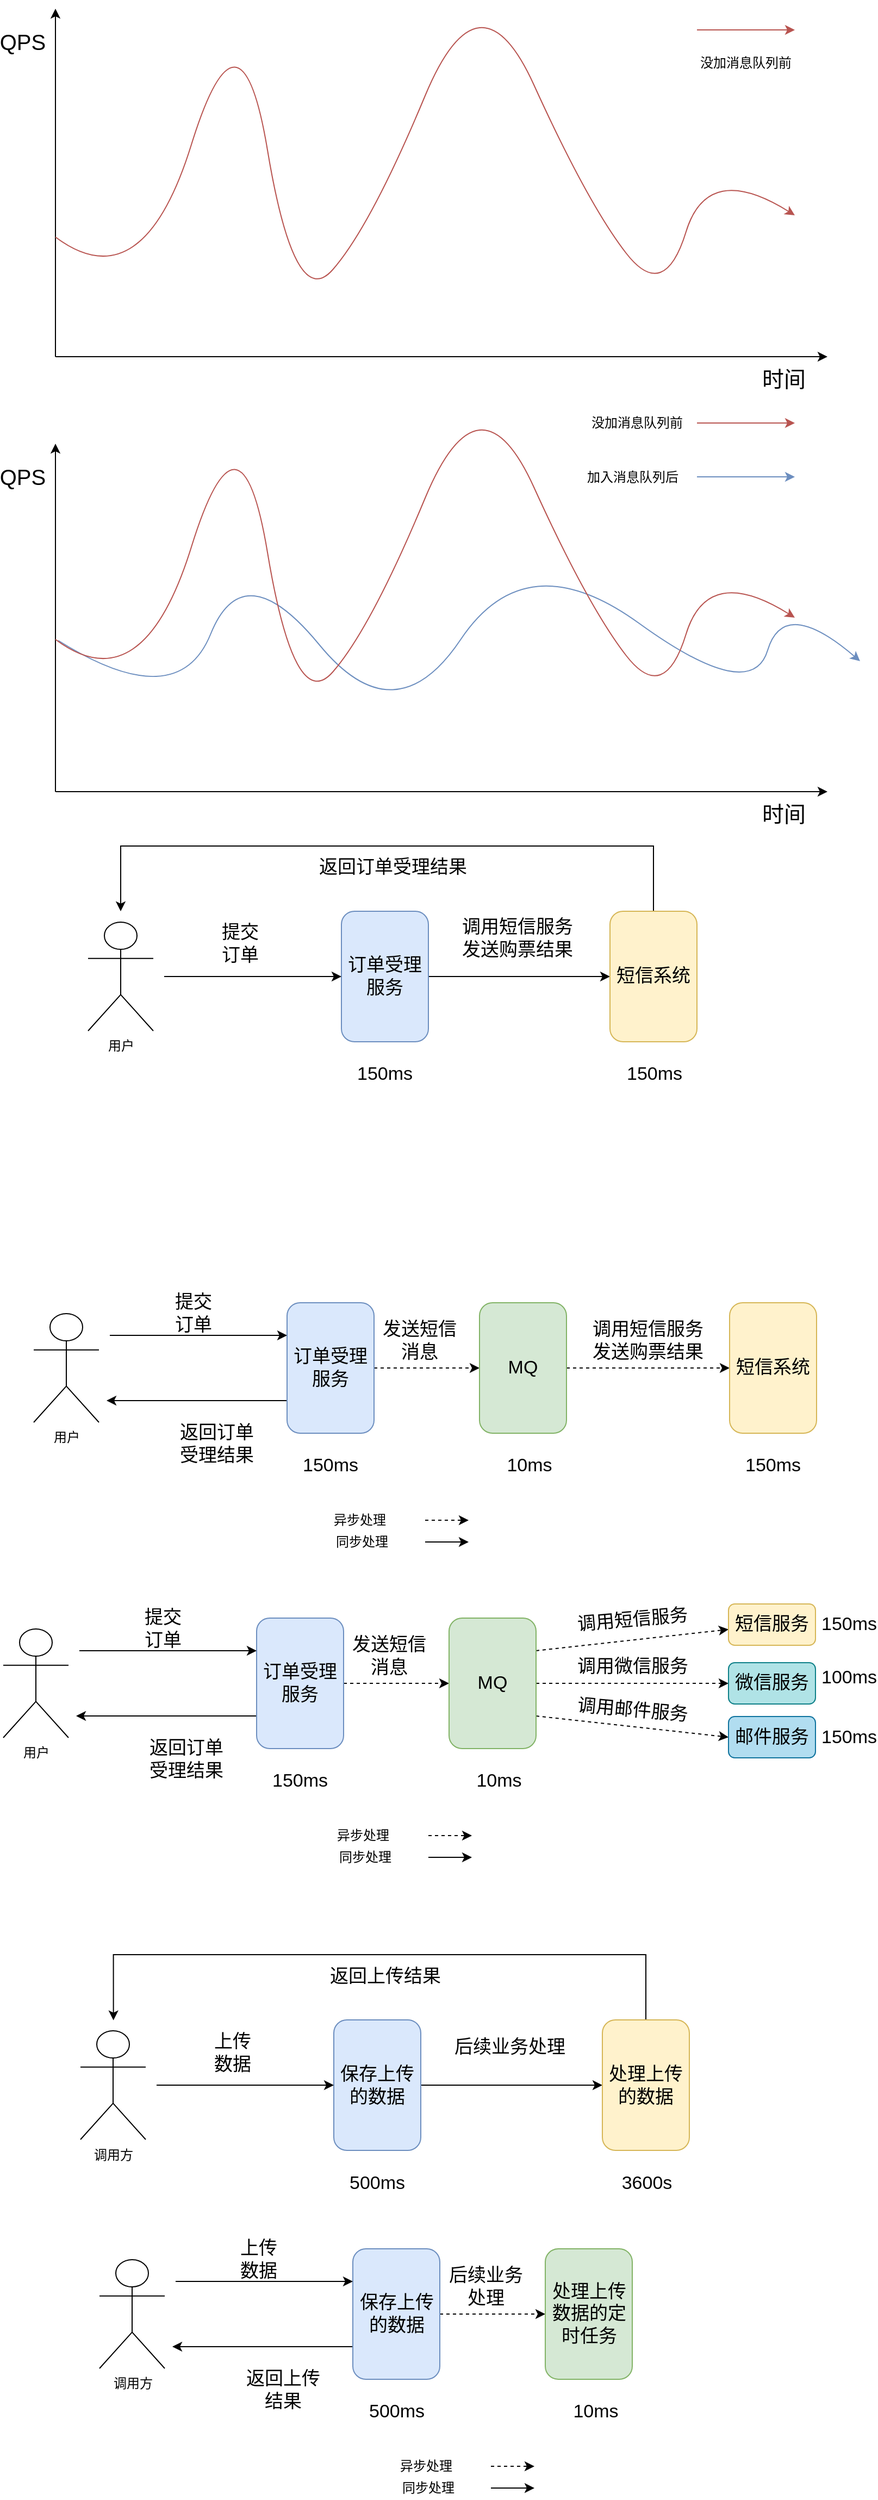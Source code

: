<mxfile version="12.3.2" type="device" pages="1"><diagram id="FUAUka_aY3knrWj-reEh" name="第 1 页"><mxGraphModel dx="853" dy="493" grid="1" gridSize="10" guides="1" tooltips="1" connect="1" arrows="1" fold="1" page="1" pageScale="1" pageWidth="827" pageHeight="1169" math="0" shadow="0"><root><mxCell id="0"/><mxCell id="1" parent="0"/><mxCell id="FGcw_SvWJDPLYaLkChN1-1" value="" style="endArrow=classic;html=1;startArrow=none;startFill=0;endFill=1;" parent="1" edge="1"><mxGeometry width="50" height="50" relative="1" as="geometry"><mxPoint x="70" y="340" as="sourcePoint"/><mxPoint x="70" y="20" as="targetPoint"/></mxGeometry></mxCell><mxCell id="FGcw_SvWJDPLYaLkChN1-2" value="" style="endArrow=classic;html=1;" parent="1" edge="1"><mxGeometry width="50" height="50" relative="1" as="geometry"><mxPoint x="70" y="340" as="sourcePoint"/><mxPoint x="780" y="340" as="targetPoint"/></mxGeometry></mxCell><mxCell id="FGcw_SvWJDPLYaLkChN1-3" value="&lt;span style=&quot;font-size: 20px; text-align: left; background-color: rgb(255, 255, 255);&quot;&gt;QPS&lt;/span&gt;" style="text;html=1;strokeColor=none;fillColor=none;align=center;verticalAlign=middle;whiteSpace=wrap;rounded=0;fontSize=20;" parent="1" vertex="1"><mxGeometry x="20" y="40" width="40" height="20" as="geometry"/></mxCell><mxCell id="FGcw_SvWJDPLYaLkChN1-4" value="时间" style="text;html=1;strokeColor=none;fillColor=none;align=center;verticalAlign=middle;whiteSpace=wrap;rounded=0;fontSize=20;" parent="1" vertex="1"><mxGeometry x="710" y="350" width="60" height="20" as="geometry"/></mxCell><mxCell id="FGcw_SvWJDPLYaLkChN1-7" value="" style="curved=1;endArrow=classic;html=1;fontSize=20;fillColor=#f8cecc;strokeColor=#b85450;" parent="1" edge="1"><mxGeometry width="50" height="50" relative="1" as="geometry"><mxPoint x="70" y="230" as="sourcePoint"/><mxPoint x="750" y="210" as="targetPoint"/><Array as="points"><mxPoint x="150" y="290"/><mxPoint x="240"/><mxPoint x="290" y="300"/><mxPoint x="360" y="220"/><mxPoint x="460" y="-20"/><mxPoint x="560" y="200"/><mxPoint x="630" y="290"/><mxPoint x="670" y="160"/></Array></mxGeometry></mxCell><mxCell id="FGcw_SvWJDPLYaLkChN1-8" value="" style="endArrow=classic;html=1;fontSize=20;fillColor=#f8cecc;strokeColor=#b85450;" parent="1" edge="1"><mxGeometry width="50" height="50" relative="1" as="geometry"><mxPoint x="660" y="39.5" as="sourcePoint"/><mxPoint x="750" y="39.5" as="targetPoint"/></mxGeometry></mxCell><mxCell id="FGcw_SvWJDPLYaLkChN1-9" value="&lt;span style=&quot;font-size: 12px; text-align: left; background-color: rgb(255, 255, 255);&quot;&gt;没加消息队列前&lt;/span&gt;" style="text;html=1;strokeColor=none;fillColor=none;align=center;verticalAlign=middle;whiteSpace=wrap;rounded=0;fontSize=12;" parent="1" vertex="1"><mxGeometry x="660" y="60" width="90" height="20" as="geometry"/></mxCell><mxCell id="FGcw_SvWJDPLYaLkChN1-13" value="" style="endArrow=classic;html=1;startArrow=none;startFill=0;endFill=1;" parent="1" edge="1"><mxGeometry width="50" height="50" relative="1" as="geometry"><mxPoint x="70" y="740" as="sourcePoint"/><mxPoint x="70" y="420" as="targetPoint"/></mxGeometry></mxCell><mxCell id="FGcw_SvWJDPLYaLkChN1-14" value="" style="endArrow=classic;html=1;" parent="1" edge="1"><mxGeometry width="50" height="50" relative="1" as="geometry"><mxPoint x="70" y="740" as="sourcePoint"/><mxPoint x="780" y="740" as="targetPoint"/></mxGeometry></mxCell><mxCell id="FGcw_SvWJDPLYaLkChN1-15" value="&lt;span style=&quot;font-size: 20px; text-align: left; background-color: rgb(255, 255, 255);&quot;&gt;QPS&lt;/span&gt;" style="text;html=1;strokeColor=none;fillColor=none;align=center;verticalAlign=middle;whiteSpace=wrap;rounded=0;fontSize=20;" parent="1" vertex="1"><mxGeometry x="20" y="440" width="40" height="20" as="geometry"/></mxCell><mxCell id="FGcw_SvWJDPLYaLkChN1-16" value="时间" style="text;html=1;strokeColor=none;fillColor=none;align=center;verticalAlign=middle;whiteSpace=wrap;rounded=0;fontSize=20;" parent="1" vertex="1"><mxGeometry x="710" y="750" width="60" height="20" as="geometry"/></mxCell><mxCell id="FGcw_SvWJDPLYaLkChN1-19" value="" style="endArrow=classic;html=1;fontSize=20;fillColor=#dae8fc;strokeColor=#6c8ebf;" parent="1" edge="1"><mxGeometry width="50" height="50" relative="1" as="geometry"><mxPoint x="660" y="450.5" as="sourcePoint"/><mxPoint x="750" y="450.5" as="targetPoint"/></mxGeometry></mxCell><mxCell id="FGcw_SvWJDPLYaLkChN1-20" value="&lt;span style=&quot;font-size: 12px ; text-align: left ; background-color: rgb(255 , 255 , 255)&quot;&gt;加入消息队列后&lt;/span&gt;" style="text;html=1;strokeColor=none;fillColor=none;align=center;verticalAlign=middle;whiteSpace=wrap;rounded=0;fontSize=12;" parent="1" vertex="1"><mxGeometry x="556" y="441" width="90" height="20" as="geometry"/></mxCell><mxCell id="FGcw_SvWJDPLYaLkChN1-23" value="" style="curved=1;endArrow=classic;html=1;fontSize=20;fillColor=#dae8fc;strokeColor=#6c8ebf;" parent="1" edge="1"><mxGeometry width="50" height="50" relative="1" as="geometry"><mxPoint x="72.5" y="601" as="sourcePoint"/><mxPoint x="810" y="620" as="targetPoint"/><Array as="points"><mxPoint x="182.5" y="670"/><mxPoint x="243" y="520"/><mxPoint x="382.5" y="690"/><mxPoint x="503" y="510"/><mxPoint x="710" y="660"/><mxPoint x="740" y="560"/></Array></mxGeometry></mxCell><mxCell id="FGcw_SvWJDPLYaLkChN1-24" value="" style="curved=1;endArrow=classic;html=1;fontSize=20;fillColor=#f8cecc;strokeColor=#b85450;" parent="1" edge="1"><mxGeometry width="50" height="50" relative="1" as="geometry"><mxPoint x="70" y="600" as="sourcePoint"/><mxPoint x="750" y="580" as="targetPoint"/><Array as="points"><mxPoint x="150" y="660"/><mxPoint x="240" y="370"/><mxPoint x="290" y="670"/><mxPoint x="360" y="590"/><mxPoint x="460" y="350"/><mxPoint x="560" y="570"/><mxPoint x="630" y="660"/><mxPoint x="670" y="530"/></Array></mxGeometry></mxCell><mxCell id="FGcw_SvWJDPLYaLkChN1-25" value="" style="endArrow=classic;html=1;fontSize=20;fillColor=#f8cecc;strokeColor=#b85450;" parent="1" edge="1"><mxGeometry width="50" height="50" relative="1" as="geometry"><mxPoint x="660" y="401" as="sourcePoint"/><mxPoint x="750" y="401" as="targetPoint"/></mxGeometry></mxCell><mxCell id="FGcw_SvWJDPLYaLkChN1-26" value="&lt;span style=&quot;font-size: 12px; text-align: left; background-color: rgb(255, 255, 255);&quot;&gt;没加消息队列前&lt;/span&gt;" style="text;html=1;strokeColor=none;fillColor=none;align=center;verticalAlign=middle;whiteSpace=wrap;rounded=0;fontSize=12;" parent="1" vertex="1"><mxGeometry x="560" y="391" width="90" height="20" as="geometry"/></mxCell><mxCell id="FGcw_SvWJDPLYaLkChN1-27" value="用户" style="shape=umlActor;verticalLabelPosition=bottom;labelBackgroundColor=#ffffff;verticalAlign=top;html=1;outlineConnect=0;fontSize=12;" parent="1" vertex="1"><mxGeometry x="100" y="860" width="60" height="100" as="geometry"/></mxCell><mxCell id="FGcw_SvWJDPLYaLkChN1-40" value="" style="edgeStyle=orthogonalEdgeStyle;rounded=0;orthogonalLoop=1;jettySize=auto;html=1;startArrow=none;startFill=0;endArrow=classic;endFill=1;fontSize=17;" parent="1" source="FGcw_SvWJDPLYaLkChN1-32" target="FGcw_SvWJDPLYaLkChN1-39" edge="1"><mxGeometry relative="1" as="geometry"/></mxCell><mxCell id="FGcw_SvWJDPLYaLkChN1-32" value="订单受理服务" style="rounded=1;whiteSpace=wrap;html=1;fontSize=17;fillColor=#dae8fc;strokeColor=#6c8ebf;" parent="1" vertex="1"><mxGeometry x="333" y="850" width="80" height="120" as="geometry"/></mxCell><mxCell id="_9LaZhMKWPOsAYXG4igU-22" style="edgeStyle=orthogonalEdgeStyle;rounded=0;orthogonalLoop=1;jettySize=auto;html=1;exitX=0.5;exitY=0;exitDx=0;exitDy=0;" edge="1" parent="1" source="FGcw_SvWJDPLYaLkChN1-39"><mxGeometry relative="1" as="geometry"><mxPoint x="130" y="850" as="targetPoint"/><Array as="points"><mxPoint x="620" y="790"/><mxPoint x="130" y="790"/></Array></mxGeometry></mxCell><mxCell id="FGcw_SvWJDPLYaLkChN1-39" value="短信系统" style="rounded=1;whiteSpace=wrap;html=1;fontSize=17;fillColor=#fff2cc;strokeColor=#d6b656;" parent="1" vertex="1"><mxGeometry x="580" y="850" width="80" height="120" as="geometry"/></mxCell><mxCell id="FGcw_SvWJDPLYaLkChN1-34" value="" style="endArrow=classic;html=1;fontSize=17;entryX=0;entryY=0.5;entryDx=0;entryDy=0;" parent="1" target="FGcw_SvWJDPLYaLkChN1-32" edge="1"><mxGeometry width="50" height="50" relative="1" as="geometry"><mxPoint x="170" y="910" as="sourcePoint"/><mxPoint x="220" y="860" as="targetPoint"/></mxGeometry></mxCell><mxCell id="FGcw_SvWJDPLYaLkChN1-37" value="提交订单" style="text;html=1;strokeColor=none;fillColor=none;align=center;verticalAlign=middle;whiteSpace=wrap;rounded=0;fontSize=17;" parent="1" vertex="1"><mxGeometry x="220" y="870" width="40" height="20" as="geometry"/></mxCell><mxCell id="FGcw_SvWJDPLYaLkChN1-41" value="调用短信服务发送购票结果" style="text;html=1;strokeColor=none;fillColor=none;align=center;verticalAlign=middle;whiteSpace=wrap;rounded=0;fontSize=17;" parent="1" vertex="1"><mxGeometry x="440" y="860" width="110" height="30" as="geometry"/></mxCell><mxCell id="FGcw_SvWJDPLYaLkChN1-42" value="150ms" style="text;html=1;strokeColor=none;fillColor=none;align=center;verticalAlign=middle;whiteSpace=wrap;rounded=0;fontSize=17;" parent="1" vertex="1"><mxGeometry x="353" y="990" width="40" height="20" as="geometry"/></mxCell><mxCell id="FGcw_SvWJDPLYaLkChN1-43" value="150ms" style="text;html=1;strokeColor=none;fillColor=none;align=center;verticalAlign=middle;whiteSpace=wrap;rounded=0;fontSize=17;" parent="1" vertex="1"><mxGeometry x="601" y="990" width="40" height="20" as="geometry"/></mxCell><mxCell id="_9LaZhMKWPOsAYXG4igU-1" value="用户" style="shape=umlActor;verticalLabelPosition=bottom;labelBackgroundColor=#ffffff;verticalAlign=top;html=1;outlineConnect=0;fontSize=12;" vertex="1" parent="1"><mxGeometry x="50" y="1220" width="60" height="100" as="geometry"/></mxCell><mxCell id="_9LaZhMKWPOsAYXG4igU-2" value="" style="edgeStyle=orthogonalEdgeStyle;rounded=0;orthogonalLoop=1;jettySize=auto;html=1;startArrow=none;startFill=0;endArrow=classic;endFill=1;fontSize=17;dashed=1;" edge="1" source="_9LaZhMKWPOsAYXG4igU-3" target="_9LaZhMKWPOsAYXG4igU-4" parent="1"><mxGeometry relative="1" as="geometry"/></mxCell><mxCell id="_9LaZhMKWPOsAYXG4igU-10" style="edgeStyle=orthogonalEdgeStyle;rounded=0;orthogonalLoop=1;jettySize=auto;html=1;exitX=0;exitY=0.75;exitDx=0;exitDy=0;" edge="1" parent="1" source="_9LaZhMKWPOsAYXG4igU-3"><mxGeometry relative="1" as="geometry"><mxPoint x="117" y="1300" as="targetPoint"/></mxGeometry></mxCell><mxCell id="_9LaZhMKWPOsAYXG4igU-3" value="订单受理服务" style="rounded=1;whiteSpace=wrap;html=1;fontSize=17;fillColor=#dae8fc;strokeColor=#6c8ebf;" vertex="1" parent="1"><mxGeometry x="283" y="1210" width="80" height="120" as="geometry"/></mxCell><mxCell id="_9LaZhMKWPOsAYXG4igU-18" value="" style="edgeStyle=orthogonalEdgeStyle;rounded=0;orthogonalLoop=1;jettySize=auto;html=1;dashed=1;" edge="1" parent="1" source="_9LaZhMKWPOsAYXG4igU-4" target="_9LaZhMKWPOsAYXG4igU-17"><mxGeometry relative="1" as="geometry"/></mxCell><mxCell id="_9LaZhMKWPOsAYXG4igU-4" value="MQ" style="rounded=1;whiteSpace=wrap;html=1;fontSize=17;fillColor=#d5e8d4;strokeColor=#82b366;" vertex="1" parent="1"><mxGeometry x="460" y="1210" width="80" height="120" as="geometry"/></mxCell><mxCell id="_9LaZhMKWPOsAYXG4igU-17" value="短信系统" style="rounded=1;whiteSpace=wrap;html=1;fontSize=17;fillColor=#fff2cc;strokeColor=#d6b656;" vertex="1" parent="1"><mxGeometry x="690" y="1210" width="80" height="120" as="geometry"/></mxCell><mxCell id="_9LaZhMKWPOsAYXG4igU-5" value="" style="endArrow=classic;html=1;fontSize=17;entryX=0;entryY=0.25;entryDx=0;entryDy=0;" edge="1" target="_9LaZhMKWPOsAYXG4igU-3" parent="1"><mxGeometry width="50" height="50" relative="1" as="geometry"><mxPoint x="120" y="1240" as="sourcePoint"/><mxPoint x="170" y="1220" as="targetPoint"/></mxGeometry></mxCell><mxCell id="_9LaZhMKWPOsAYXG4igU-6" value="提交订单" style="text;html=1;strokeColor=none;fillColor=none;align=center;verticalAlign=middle;whiteSpace=wrap;rounded=0;fontSize=17;" vertex="1" parent="1"><mxGeometry x="176.5" y="1210" width="40" height="20" as="geometry"/></mxCell><mxCell id="_9LaZhMKWPOsAYXG4igU-7" value="调用短信服务发送购票结果" style="text;html=1;strokeColor=none;fillColor=none;align=center;verticalAlign=middle;whiteSpace=wrap;rounded=0;fontSize=17;" vertex="1" parent="1"><mxGeometry x="560" y="1230" width="110" height="30" as="geometry"/></mxCell><mxCell id="_9LaZhMKWPOsAYXG4igU-8" value="150ms" style="text;html=1;strokeColor=none;fillColor=none;align=center;verticalAlign=middle;whiteSpace=wrap;rounded=0;fontSize=17;" vertex="1" parent="1"><mxGeometry x="303" y="1350" width="40" height="20" as="geometry"/></mxCell><mxCell id="_9LaZhMKWPOsAYXG4igU-9" value="150ms" style="text;html=1;strokeColor=none;fillColor=none;align=center;verticalAlign=middle;whiteSpace=wrap;rounded=0;fontSize=17;" vertex="1" parent="1"><mxGeometry x="710" y="1350" width="40" height="20" as="geometry"/></mxCell><mxCell id="_9LaZhMKWPOsAYXG4igU-11" value="返回订单受理结果" style="text;html=1;strokeColor=none;fillColor=none;align=center;verticalAlign=middle;whiteSpace=wrap;rounded=0;fontSize=17;" vertex="1" parent="1"><mxGeometry x="301.5" y="800" width="157" height="20" as="geometry"/></mxCell><mxCell id="_9LaZhMKWPOsAYXG4igU-12" value="" style="endArrow=classic;html=1;dashed=1;" edge="1" parent="1"><mxGeometry width="50" height="50" relative="1" as="geometry"><mxPoint x="410" y="1410" as="sourcePoint"/><mxPoint x="450" y="1410" as="targetPoint"/></mxGeometry></mxCell><mxCell id="_9LaZhMKWPOsAYXG4igU-13" value="" style="endArrow=classic;html=1;" edge="1" parent="1"><mxGeometry width="50" height="50" relative="1" as="geometry"><mxPoint x="410" y="1430" as="sourcePoint"/><mxPoint x="450.0" y="1430" as="targetPoint"/></mxGeometry></mxCell><mxCell id="_9LaZhMKWPOsAYXG4igU-14" value="异步处理" style="text;html=1;strokeColor=none;fillColor=none;align=center;verticalAlign=middle;whiteSpace=wrap;rounded=0;" vertex="1" parent="1"><mxGeometry x="320" y="1400" width="60" height="20" as="geometry"/></mxCell><mxCell id="_9LaZhMKWPOsAYXG4igU-15" value="同步处理" style="text;html=1;strokeColor=none;fillColor=none;align=center;verticalAlign=middle;whiteSpace=wrap;rounded=0;" vertex="1" parent="1"><mxGeometry x="320" y="1420" width="64" height="20" as="geometry"/></mxCell><mxCell id="_9LaZhMKWPOsAYXG4igU-19" value="发送短信消息" style="text;html=1;strokeColor=none;fillColor=none;align=center;verticalAlign=middle;whiteSpace=wrap;rounded=0;fontSize=17;" vertex="1" parent="1"><mxGeometry x="370" y="1230" width="70" height="30" as="geometry"/></mxCell><mxCell id="_9LaZhMKWPOsAYXG4igU-20" value="10ms" style="text;html=1;strokeColor=none;fillColor=none;align=center;verticalAlign=middle;whiteSpace=wrap;rounded=0;fontSize=17;" vertex="1" parent="1"><mxGeometry x="486" y="1350" width="40" height="20" as="geometry"/></mxCell><mxCell id="_9LaZhMKWPOsAYXG4igU-23" value="返回订单受理结果" style="text;html=1;strokeColor=none;fillColor=none;align=center;verticalAlign=middle;whiteSpace=wrap;rounded=0;fontSize=17;" vertex="1" parent="1"><mxGeometry x="180" y="1330" width="77" height="20" as="geometry"/></mxCell><mxCell id="_9LaZhMKWPOsAYXG4igU-24" value="用户" style="shape=umlActor;verticalLabelPosition=bottom;labelBackgroundColor=#ffffff;verticalAlign=top;html=1;outlineConnect=0;fontSize=12;" vertex="1" parent="1"><mxGeometry x="22" y="1510" width="60" height="100" as="geometry"/></mxCell><mxCell id="_9LaZhMKWPOsAYXG4igU-25" value="" style="edgeStyle=orthogonalEdgeStyle;rounded=0;orthogonalLoop=1;jettySize=auto;html=1;startArrow=none;startFill=0;endArrow=classic;endFill=1;fontSize=17;dashed=1;" edge="1" source="_9LaZhMKWPOsAYXG4igU-27" target="_9LaZhMKWPOsAYXG4igU-29" parent="1"><mxGeometry relative="1" as="geometry"/></mxCell><mxCell id="_9LaZhMKWPOsAYXG4igU-26" style="edgeStyle=orthogonalEdgeStyle;rounded=0;orthogonalLoop=1;jettySize=auto;html=1;exitX=0;exitY=0.75;exitDx=0;exitDy=0;" edge="1" source="_9LaZhMKWPOsAYXG4igU-27" parent="1"><mxGeometry relative="1" as="geometry"><mxPoint x="89" y="1590" as="targetPoint"/></mxGeometry></mxCell><mxCell id="_9LaZhMKWPOsAYXG4igU-27" value="订单受理服务" style="rounded=1;whiteSpace=wrap;html=1;fontSize=17;fillColor=#dae8fc;strokeColor=#6c8ebf;" vertex="1" parent="1"><mxGeometry x="255" y="1500" width="80" height="120" as="geometry"/></mxCell><mxCell id="_9LaZhMKWPOsAYXG4igU-28" value="" style="rounded=0;orthogonalLoop=1;jettySize=auto;html=1;dashed=1;exitX=1;exitY=0.25;exitDx=0;exitDy=0;" edge="1" source="_9LaZhMKWPOsAYXG4igU-29" target="_9LaZhMKWPOsAYXG4igU-30" parent="1"><mxGeometry relative="1" as="geometry"/></mxCell><mxCell id="_9LaZhMKWPOsAYXG4igU-43" style="edgeStyle=orthogonalEdgeStyle;rounded=0;orthogonalLoop=1;jettySize=auto;html=1;exitX=1;exitY=0.5;exitDx=0;exitDy=0;entryX=0;entryY=0.5;entryDx=0;entryDy=0;dashed=1;" edge="1" parent="1" source="_9LaZhMKWPOsAYXG4igU-29" target="_9LaZhMKWPOsAYXG4igU-44"><mxGeometry relative="1" as="geometry"><mxPoint x="679" y="1560.333" as="targetPoint"/></mxGeometry></mxCell><mxCell id="_9LaZhMKWPOsAYXG4igU-49" style="edgeStyle=none;rounded=0;orthogonalLoop=1;jettySize=auto;html=1;exitX=1;exitY=0.75;exitDx=0;exitDy=0;entryX=0;entryY=0.5;entryDx=0;entryDy=0;dashed=1;" edge="1" parent="1" source="_9LaZhMKWPOsAYXG4igU-29" target="_9LaZhMKWPOsAYXG4igU-48"><mxGeometry relative="1" as="geometry"/></mxCell><mxCell id="_9LaZhMKWPOsAYXG4igU-29" value="MQ" style="rounded=1;whiteSpace=wrap;html=1;fontSize=17;fillColor=#d5e8d4;strokeColor=#82b366;" vertex="1" parent="1"><mxGeometry x="432" y="1500" width="80" height="120" as="geometry"/></mxCell><mxCell id="_9LaZhMKWPOsAYXG4igU-30" value="短信服务" style="rounded=1;whiteSpace=wrap;html=1;fontSize=17;fillColor=#fff2cc;strokeColor=#d6b656;" vertex="1" parent="1"><mxGeometry x="689" y="1487" width="80" height="38" as="geometry"/></mxCell><mxCell id="_9LaZhMKWPOsAYXG4igU-31" value="" style="endArrow=classic;html=1;fontSize=17;entryX=0;entryY=0.25;entryDx=0;entryDy=0;" edge="1" target="_9LaZhMKWPOsAYXG4igU-27" parent="1"><mxGeometry width="50" height="50" relative="1" as="geometry"><mxPoint x="92" y="1530" as="sourcePoint"/><mxPoint x="142" y="1510" as="targetPoint"/></mxGeometry></mxCell><mxCell id="_9LaZhMKWPOsAYXG4igU-32" value="提交订单" style="text;html=1;strokeColor=none;fillColor=none;align=center;verticalAlign=middle;whiteSpace=wrap;rounded=0;fontSize=17;" vertex="1" parent="1"><mxGeometry x="148.5" y="1500" width="40" height="20" as="geometry"/></mxCell><mxCell id="_9LaZhMKWPOsAYXG4igU-33" value="调用短信服务" style="text;html=1;strokeColor=none;fillColor=none;align=center;verticalAlign=middle;whiteSpace=wrap;rounded=0;fontSize=17;rotation=-5;" vertex="1" parent="1"><mxGeometry x="545.5" y="1487" width="110" height="30" as="geometry"/></mxCell><mxCell id="_9LaZhMKWPOsAYXG4igU-34" value="150ms" style="text;html=1;strokeColor=none;fillColor=none;align=center;verticalAlign=middle;whiteSpace=wrap;rounded=0;fontSize=17;" vertex="1" parent="1"><mxGeometry x="275" y="1640" width="40" height="20" as="geometry"/></mxCell><mxCell id="_9LaZhMKWPOsAYXG4igU-35" value="150ms" style="text;html=1;strokeColor=none;fillColor=none;align=center;verticalAlign=middle;whiteSpace=wrap;rounded=0;fontSize=17;" vertex="1" parent="1"><mxGeometry x="780" y="1496" width="40" height="20" as="geometry"/></mxCell><mxCell id="_9LaZhMKWPOsAYXG4igU-36" value="" style="endArrow=classic;html=1;dashed=1;" edge="1" parent="1"><mxGeometry width="50" height="50" relative="1" as="geometry"><mxPoint x="413" y="1700" as="sourcePoint"/><mxPoint x="453" y="1700" as="targetPoint"/></mxGeometry></mxCell><mxCell id="_9LaZhMKWPOsAYXG4igU-37" value="" style="endArrow=classic;html=1;" edge="1" parent="1"><mxGeometry width="50" height="50" relative="1" as="geometry"><mxPoint x="413" y="1720" as="sourcePoint"/><mxPoint x="453" y="1720" as="targetPoint"/></mxGeometry></mxCell><mxCell id="_9LaZhMKWPOsAYXG4igU-38" value="异步处理" style="text;html=1;strokeColor=none;fillColor=none;align=center;verticalAlign=middle;whiteSpace=wrap;rounded=0;" vertex="1" parent="1"><mxGeometry x="323" y="1690" width="60" height="20" as="geometry"/></mxCell><mxCell id="_9LaZhMKWPOsAYXG4igU-39" value="同步处理" style="text;html=1;strokeColor=none;fillColor=none;align=center;verticalAlign=middle;whiteSpace=wrap;rounded=0;" vertex="1" parent="1"><mxGeometry x="323" y="1710" width="64" height="20" as="geometry"/></mxCell><mxCell id="_9LaZhMKWPOsAYXG4igU-40" value="发送短信消息" style="text;html=1;strokeColor=none;fillColor=none;align=center;verticalAlign=middle;whiteSpace=wrap;rounded=0;fontSize=17;" vertex="1" parent="1"><mxGeometry x="342" y="1520" width="70" height="30" as="geometry"/></mxCell><mxCell id="_9LaZhMKWPOsAYXG4igU-41" value="10ms" style="text;html=1;strokeColor=none;fillColor=none;align=center;verticalAlign=middle;whiteSpace=wrap;rounded=0;fontSize=17;" vertex="1" parent="1"><mxGeometry x="458" y="1640" width="40" height="20" as="geometry"/></mxCell><mxCell id="_9LaZhMKWPOsAYXG4igU-42" value="返回订单受理结果" style="text;html=1;strokeColor=none;fillColor=none;align=center;verticalAlign=middle;whiteSpace=wrap;rounded=0;fontSize=17;" vertex="1" parent="1"><mxGeometry x="152" y="1620" width="77" height="20" as="geometry"/></mxCell><mxCell id="_9LaZhMKWPOsAYXG4igU-44" value="微信服务" style="rounded=1;whiteSpace=wrap;html=1;fontSize=17;fillColor=#b0e3e6;strokeColor=#0e8088;" vertex="1" parent="1"><mxGeometry x="689" y="1541" width="80" height="38" as="geometry"/></mxCell><mxCell id="_9LaZhMKWPOsAYXG4igU-48" value="邮件服务" style="rounded=1;whiteSpace=wrap;html=1;fontSize=17;fillColor=#b1ddf0;strokeColor=#10739e;" vertex="1" parent="1"><mxGeometry x="689" y="1590.5" width="80" height="38" as="geometry"/></mxCell><mxCell id="_9LaZhMKWPOsAYXG4igU-50" value="调用邮件服务" style="text;html=1;strokeColor=none;fillColor=none;align=center;verticalAlign=middle;whiteSpace=wrap;rounded=0;fontSize=17;rotation=5;" vertex="1" parent="1"><mxGeometry x="545.5" y="1570" width="110" height="30" as="geometry"/></mxCell><mxCell id="_9LaZhMKWPOsAYXG4igU-51" value="调用微信服务" style="text;html=1;strokeColor=none;fillColor=none;align=center;verticalAlign=middle;whiteSpace=wrap;rounded=0;fontSize=17;rotation=0;" vertex="1" parent="1"><mxGeometry x="545.5" y="1530" width="110" height="30" as="geometry"/></mxCell><mxCell id="_9LaZhMKWPOsAYXG4igU-52" value="150ms" style="text;html=1;strokeColor=none;fillColor=none;align=center;verticalAlign=middle;whiteSpace=wrap;rounded=0;fontSize=17;" vertex="1" parent="1"><mxGeometry x="780" y="1600" width="40" height="20" as="geometry"/></mxCell><mxCell id="_9LaZhMKWPOsAYXG4igU-53" value="100ms" style="text;html=1;strokeColor=none;fillColor=none;align=center;verticalAlign=middle;whiteSpace=wrap;rounded=0;fontSize=17;" vertex="1" parent="1"><mxGeometry x="780" y="1545" width="40" height="20" as="geometry"/></mxCell><mxCell id="_9LaZhMKWPOsAYXG4igU-54" value="调用方" style="shape=umlActor;verticalLabelPosition=bottom;labelBackgroundColor=#ffffff;verticalAlign=top;html=1;outlineConnect=0;fontSize=12;" vertex="1" parent="1"><mxGeometry x="93" y="1879.5" width="60" height="100" as="geometry"/></mxCell><mxCell id="_9LaZhMKWPOsAYXG4igU-55" value="" style="edgeStyle=orthogonalEdgeStyle;rounded=0;orthogonalLoop=1;jettySize=auto;html=1;startArrow=none;startFill=0;endArrow=classic;endFill=1;fontSize=17;" edge="1" source="_9LaZhMKWPOsAYXG4igU-56" target="_9LaZhMKWPOsAYXG4igU-58" parent="1"><mxGeometry relative="1" as="geometry"/></mxCell><mxCell id="_9LaZhMKWPOsAYXG4igU-56" value="保存上传的数据" style="rounded=1;whiteSpace=wrap;html=1;fontSize=17;fillColor=#dae8fc;strokeColor=#6c8ebf;" vertex="1" parent="1"><mxGeometry x="326" y="1869.5" width="80" height="120" as="geometry"/></mxCell><mxCell id="_9LaZhMKWPOsAYXG4igU-57" style="edgeStyle=orthogonalEdgeStyle;rounded=0;orthogonalLoop=1;jettySize=auto;html=1;exitX=0.5;exitY=0;exitDx=0;exitDy=0;" edge="1" source="_9LaZhMKWPOsAYXG4igU-58" parent="1"><mxGeometry relative="1" as="geometry"><mxPoint x="123.333" y="1869.833" as="targetPoint"/><Array as="points"><mxPoint x="613" y="1809.5"/><mxPoint x="123" y="1809.5"/></Array></mxGeometry></mxCell><mxCell id="_9LaZhMKWPOsAYXG4igU-58" value="处理上传的数据" style="rounded=1;whiteSpace=wrap;html=1;fontSize=17;fillColor=#fff2cc;strokeColor=#d6b656;" vertex="1" parent="1"><mxGeometry x="573" y="1869.5" width="80" height="120" as="geometry"/></mxCell><mxCell id="_9LaZhMKWPOsAYXG4igU-59" value="" style="endArrow=classic;html=1;fontSize=17;entryX=0;entryY=0.5;entryDx=0;entryDy=0;" edge="1" target="_9LaZhMKWPOsAYXG4igU-56" parent="1"><mxGeometry width="50" height="50" relative="1" as="geometry"><mxPoint x="163" y="1929.5" as="sourcePoint"/><mxPoint x="213" y="1879.5" as="targetPoint"/></mxGeometry></mxCell><mxCell id="_9LaZhMKWPOsAYXG4igU-60" value="上传数据" style="text;html=1;strokeColor=none;fillColor=none;align=center;verticalAlign=middle;whiteSpace=wrap;rounded=0;fontSize=17;" vertex="1" parent="1"><mxGeometry x="213" y="1889.5" width="40" height="20" as="geometry"/></mxCell><mxCell id="_9LaZhMKWPOsAYXG4igU-61" value="后续业务处理" style="text;html=1;strokeColor=none;fillColor=none;align=center;verticalAlign=middle;whiteSpace=wrap;rounded=0;fontSize=17;" vertex="1" parent="1"><mxGeometry x="433" y="1879.5" width="110" height="30" as="geometry"/></mxCell><mxCell id="_9LaZhMKWPOsAYXG4igU-62" value="500ms" style="text;html=1;strokeColor=none;fillColor=none;align=center;verticalAlign=middle;whiteSpace=wrap;rounded=0;fontSize=17;" vertex="1" parent="1"><mxGeometry x="346" y="2009.5" width="40" height="20" as="geometry"/></mxCell><mxCell id="_9LaZhMKWPOsAYXG4igU-63" value="3600s" style="text;html=1;strokeColor=none;fillColor=none;align=center;verticalAlign=middle;whiteSpace=wrap;rounded=0;fontSize=17;" vertex="1" parent="1"><mxGeometry x="594" y="2009.5" width="40" height="20" as="geometry"/></mxCell><mxCell id="_9LaZhMKWPOsAYXG4igU-64" value="返回上传结果" style="text;html=1;strokeColor=none;fillColor=none;align=center;verticalAlign=middle;whiteSpace=wrap;rounded=0;fontSize=17;" vertex="1" parent="1"><mxGeometry x="294.5" y="1819.5" width="157" height="20" as="geometry"/></mxCell><mxCell id="_9LaZhMKWPOsAYXG4igU-67" value="调用方" style="shape=umlActor;verticalLabelPosition=bottom;labelBackgroundColor=#ffffff;verticalAlign=top;html=1;outlineConnect=0;fontSize=12;" vertex="1" parent="1"><mxGeometry x="110.5" y="2090" width="60" height="100" as="geometry"/></mxCell><mxCell id="_9LaZhMKWPOsAYXG4igU-68" value="" style="edgeStyle=orthogonalEdgeStyle;rounded=0;orthogonalLoop=1;jettySize=auto;html=1;startArrow=none;startFill=0;endArrow=classic;endFill=1;fontSize=17;dashed=1;" edge="1" source="_9LaZhMKWPOsAYXG4igU-70" target="_9LaZhMKWPOsAYXG4igU-72" parent="1"><mxGeometry relative="1" as="geometry"/></mxCell><mxCell id="_9LaZhMKWPOsAYXG4igU-69" style="edgeStyle=orthogonalEdgeStyle;rounded=0;orthogonalLoop=1;jettySize=auto;html=1;exitX=0;exitY=0.75;exitDx=0;exitDy=0;" edge="1" source="_9LaZhMKWPOsAYXG4igU-70" parent="1"><mxGeometry relative="1" as="geometry"><mxPoint x="177.5" y="2170" as="targetPoint"/></mxGeometry></mxCell><mxCell id="_9LaZhMKWPOsAYXG4igU-70" value="保存上传的数据" style="rounded=1;whiteSpace=wrap;html=1;fontSize=17;fillColor=#dae8fc;strokeColor=#6c8ebf;" vertex="1" parent="1"><mxGeometry x="343.5" y="2080" width="80" height="120" as="geometry"/></mxCell><mxCell id="_9LaZhMKWPOsAYXG4igU-72" value="处理上传数据的定时任务" style="rounded=1;whiteSpace=wrap;html=1;fontSize=17;fillColor=#d5e8d4;strokeColor=#82b366;" vertex="1" parent="1"><mxGeometry x="520.5" y="2080" width="80" height="120" as="geometry"/></mxCell><mxCell id="_9LaZhMKWPOsAYXG4igU-74" value="" style="endArrow=classic;html=1;fontSize=17;entryX=0;entryY=0.25;entryDx=0;entryDy=0;" edge="1" target="_9LaZhMKWPOsAYXG4igU-70" parent="1"><mxGeometry width="50" height="50" relative="1" as="geometry"><mxPoint x="180.5" y="2110" as="sourcePoint"/><mxPoint x="230.5" y="2090" as="targetPoint"/></mxGeometry></mxCell><mxCell id="_9LaZhMKWPOsAYXG4igU-75" value="上传数据" style="text;html=1;strokeColor=none;fillColor=none;align=center;verticalAlign=middle;whiteSpace=wrap;rounded=0;fontSize=17;" vertex="1" parent="1"><mxGeometry x="237" y="2080" width="40" height="20" as="geometry"/></mxCell><mxCell id="_9LaZhMKWPOsAYXG4igU-77" value="500ms" style="text;html=1;strokeColor=none;fillColor=none;align=center;verticalAlign=middle;whiteSpace=wrap;rounded=0;fontSize=17;" vertex="1" parent="1"><mxGeometry x="363.5" y="2220" width="40" height="20" as="geometry"/></mxCell><mxCell id="_9LaZhMKWPOsAYXG4igU-79" value="" style="endArrow=classic;html=1;dashed=1;" edge="1" parent="1"><mxGeometry width="50" height="50" relative="1" as="geometry"><mxPoint x="470.5" y="2280" as="sourcePoint"/><mxPoint x="510.5" y="2280" as="targetPoint"/></mxGeometry></mxCell><mxCell id="_9LaZhMKWPOsAYXG4igU-80" value="" style="endArrow=classic;html=1;" edge="1" parent="1"><mxGeometry width="50" height="50" relative="1" as="geometry"><mxPoint x="470.5" y="2300" as="sourcePoint"/><mxPoint x="510.5" y="2300" as="targetPoint"/></mxGeometry></mxCell><mxCell id="_9LaZhMKWPOsAYXG4igU-81" value="异步处理" style="text;html=1;strokeColor=none;fillColor=none;align=center;verticalAlign=middle;whiteSpace=wrap;rounded=0;" vertex="1" parent="1"><mxGeometry x="380.5" y="2270" width="60" height="20" as="geometry"/></mxCell><mxCell id="_9LaZhMKWPOsAYXG4igU-82" value="同步处理" style="text;html=1;strokeColor=none;fillColor=none;align=center;verticalAlign=middle;whiteSpace=wrap;rounded=0;" vertex="1" parent="1"><mxGeometry x="380.5" y="2290" width="64" height="20" as="geometry"/></mxCell><mxCell id="_9LaZhMKWPOsAYXG4igU-83" value="后续业务处理" style="text;html=1;strokeColor=none;fillColor=none;align=center;verticalAlign=middle;whiteSpace=wrap;rounded=0;fontSize=17;" vertex="1" parent="1"><mxGeometry x="430.5" y="2100" width="70" height="30" as="geometry"/></mxCell><mxCell id="_9LaZhMKWPOsAYXG4igU-84" value="10ms" style="text;html=1;strokeColor=none;fillColor=none;align=center;verticalAlign=middle;whiteSpace=wrap;rounded=0;fontSize=17;" vertex="1" parent="1"><mxGeometry x="546.5" y="2220" width="40" height="20" as="geometry"/></mxCell><mxCell id="_9LaZhMKWPOsAYXG4igU-85" value="返回上传结果" style="text;html=1;strokeColor=none;fillColor=none;align=center;verticalAlign=middle;whiteSpace=wrap;rounded=0;fontSize=17;" vertex="1" parent="1"><mxGeometry x="240.5" y="2200" width="77" height="20" as="geometry"/></mxCell></root></mxGraphModel></diagram></mxfile>